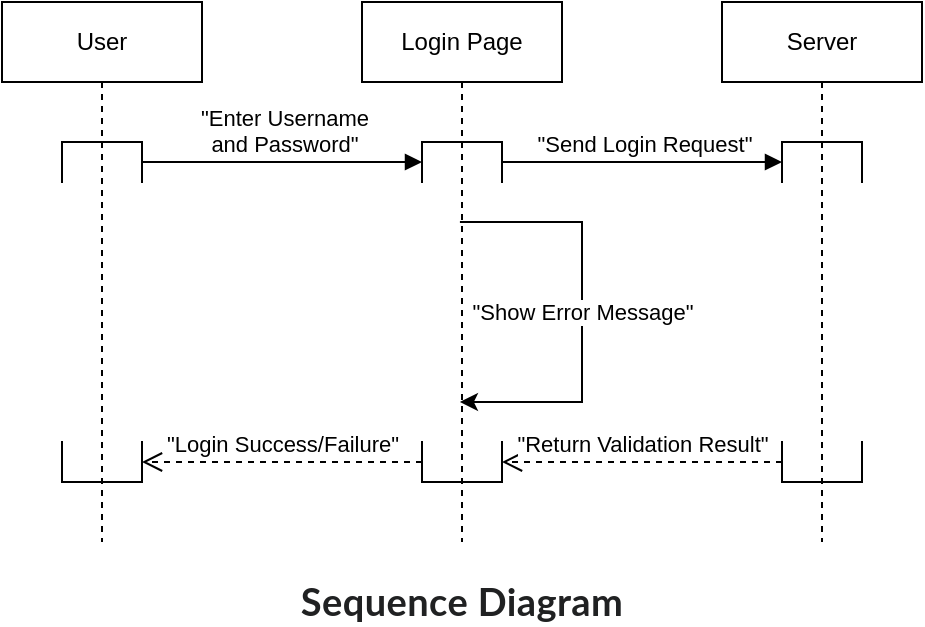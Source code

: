 <mxfile version="24.9.3">
  <diagram name="Page-1" id="UmImncsjw8I0hgPhHvTE">
    <mxGraphModel dx="117" dy="498" grid="1" gridSize="10" guides="1" tooltips="1" connect="1" arrows="1" fold="1" page="1" pageScale="1" pageWidth="850" pageHeight="1100" math="0" shadow="0">
      <root>
        <mxCell id="0" />
        <mxCell id="1" parent="0" />
        <mxCell id="5AjF7nYwhDz9AV7oWqka-1" value="User" style="shape=umlLifeline;perimeter=lifelinePerimeter;whiteSpace=wrap;html=1;container=1;dropTarget=0;collapsible=0;recursiveResize=0;outlineConnect=0;portConstraint=eastwest;newEdgeStyle={&quot;curved&quot;:0,&quot;rounded&quot;:0};" vertex="1" parent="1">
          <mxGeometry x="150" y="70" width="100" height="270" as="geometry" />
        </mxCell>
        <mxCell id="5AjF7nYwhDz9AV7oWqka-2" value="" style="shape=partialRectangle;whiteSpace=wrap;html=1;bottom=0;fillColor=none;point=[];connectable=0;targetShapes=umlLifeline;" vertex="1" parent="5AjF7nYwhDz9AV7oWqka-1">
          <mxGeometry x="30" y="70" width="40" height="20" as="geometry" />
        </mxCell>
        <mxCell id="5AjF7nYwhDz9AV7oWqka-3" value="" style="shape=partialRectangle;whiteSpace=wrap;html=1;top=0;fillColor=none;point=[];connectable=0;targetShapes=umlLifeline;" vertex="1" parent="5AjF7nYwhDz9AV7oWqka-1">
          <mxGeometry x="30" y="220" width="40" height="20" as="geometry" />
        </mxCell>
        <mxCell id="5AjF7nYwhDz9AV7oWqka-4" value="Login Page" style="shape=umlLifeline;perimeter=lifelinePerimeter;whiteSpace=wrap;html=1;container=1;dropTarget=0;collapsible=0;recursiveResize=0;outlineConnect=0;portConstraint=eastwest;newEdgeStyle={&quot;curved&quot;:0,&quot;rounded&quot;:0};" vertex="1" parent="1">
          <mxGeometry x="330" y="70" width="100" height="270" as="geometry" />
        </mxCell>
        <mxCell id="5AjF7nYwhDz9AV7oWqka-5" value="" style="shape=partialRectangle;whiteSpace=wrap;html=1;bottom=0;fillColor=none;point=[];connectable=0;targetShapes=umlLifeline;" vertex="1" parent="5AjF7nYwhDz9AV7oWqka-4">
          <mxGeometry x="30" y="70" width="40" height="20" as="geometry" />
        </mxCell>
        <mxCell id="5AjF7nYwhDz9AV7oWqka-6" value="" style="shape=partialRectangle;whiteSpace=wrap;html=1;top=0;fillColor=none;point=[];connectable=0;targetShapes=umlLifeline;" vertex="1" parent="5AjF7nYwhDz9AV7oWqka-4">
          <mxGeometry x="30" y="220" width="40" height="20" as="geometry" />
        </mxCell>
        <mxCell id="5AjF7nYwhDz9AV7oWqka-7" value="Server" style="shape=umlLifeline;perimeter=lifelinePerimeter;whiteSpace=wrap;html=1;container=1;dropTarget=0;collapsible=0;recursiveResize=0;outlineConnect=0;portConstraint=eastwest;newEdgeStyle={&quot;curved&quot;:0,&quot;rounded&quot;:0};" vertex="1" parent="1">
          <mxGeometry x="510" y="70" width="100" height="270" as="geometry" />
        </mxCell>
        <mxCell id="5AjF7nYwhDz9AV7oWqka-8" value="" style="shape=partialRectangle;whiteSpace=wrap;html=1;bottom=0;fillColor=none;point=[];connectable=0;targetShapes=umlLifeline;" vertex="1" parent="5AjF7nYwhDz9AV7oWqka-7">
          <mxGeometry x="30" y="70" width="40" height="20" as="geometry" />
        </mxCell>
        <mxCell id="5AjF7nYwhDz9AV7oWqka-9" value="" style="shape=partialRectangle;whiteSpace=wrap;html=1;top=0;fillColor=none;point=[];connectable=0;targetShapes=umlLifeline;" vertex="1" parent="5AjF7nYwhDz9AV7oWqka-7">
          <mxGeometry x="30" y="220" width="40" height="20" as="geometry" />
        </mxCell>
        <mxCell id="5AjF7nYwhDz9AV7oWqka-11" value="&quot;Enter Username&lt;div&gt;and Password&quot;&lt;/div&gt;" style="html=1;verticalAlign=bottom;endArrow=block;curved=0;rounded=0;" edge="1" parent="1">
          <mxGeometry x="0.011" width="80" relative="1" as="geometry">
            <mxPoint x="220" y="150" as="sourcePoint" />
            <mxPoint x="360" y="150" as="targetPoint" />
            <mxPoint as="offset" />
          </mxGeometry>
        </mxCell>
        <mxCell id="5AjF7nYwhDz9AV7oWqka-12" value="&quot;Login Success/Failure&quot;" style="html=1;verticalAlign=bottom;endArrow=open;dashed=1;endSize=8;curved=0;rounded=0;" edge="1" parent="1">
          <mxGeometry relative="1" as="geometry">
            <mxPoint x="360" y="300" as="sourcePoint" />
            <mxPoint x="220" y="300" as="targetPoint" />
            <mxPoint as="offset" />
          </mxGeometry>
        </mxCell>
        <mxCell id="5AjF7nYwhDz9AV7oWqka-14" value="&quot;Send Login Request&quot;" style="html=1;verticalAlign=bottom;endArrow=block;curved=0;rounded=0;" edge="1" parent="1">
          <mxGeometry x="0.011" width="80" relative="1" as="geometry">
            <mxPoint x="400" y="150" as="sourcePoint" />
            <mxPoint x="540" y="150" as="targetPoint" />
            <mxPoint as="offset" />
          </mxGeometry>
        </mxCell>
        <mxCell id="5AjF7nYwhDz9AV7oWqka-15" value="&quot;Return Validation Result&quot;" style="html=1;verticalAlign=bottom;endArrow=open;dashed=1;endSize=8;curved=0;rounded=0;" edge="1" parent="1">
          <mxGeometry relative="1" as="geometry">
            <mxPoint x="540" y="300" as="sourcePoint" />
            <mxPoint x="400" y="300" as="targetPoint" />
            <mxPoint as="offset" />
          </mxGeometry>
        </mxCell>
        <mxCell id="5AjF7nYwhDz9AV7oWqka-25" value="&lt;strong style=&quot;color: rgb(32, 33, 34); font-family: Lato, &amp;quot;Lucida Sans Unicode&amp;quot;, &amp;quot;Lucida Grande&amp;quot;, sans-serif; font-size: 19px; letter-spacing: 0.2px; text-align: left; background-color: rgb(255, 255, 255);&quot;&gt;Sequence Diagram&lt;/strong&gt;" style="text;html=1;align=center;verticalAlign=middle;whiteSpace=wrap;rounded=0;" vertex="1" parent="1">
          <mxGeometry x="290" y="360" width="180" height="20" as="geometry" />
        </mxCell>
        <mxCell id="5AjF7nYwhDz9AV7oWqka-26" value="&quot;Show Error Message&quot;" style="edgeStyle=orthogonalEdgeStyle;rounded=0;orthogonalLoop=1;jettySize=auto;html=1;curved=0;elbow=vertical;" edge="1" parent="1">
          <mxGeometry relative="1" as="geometry">
            <mxPoint x="378.962" y="180.0" as="sourcePoint" />
            <mxPoint x="378.962" y="270.0" as="targetPoint" />
            <Array as="points">
              <mxPoint x="440" y="270" />
            </Array>
          </mxGeometry>
        </mxCell>
      </root>
    </mxGraphModel>
  </diagram>
</mxfile>
